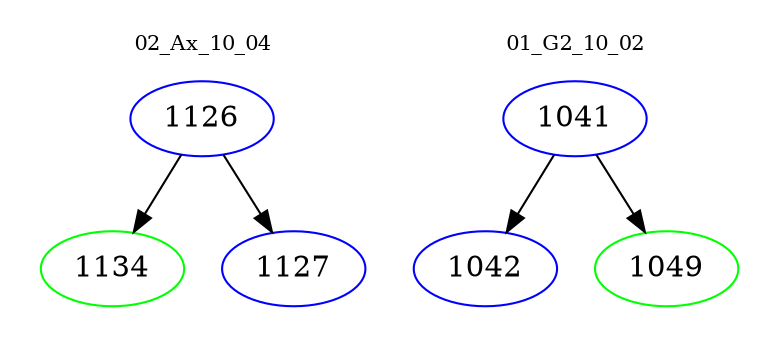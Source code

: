 digraph{
subgraph cluster_0 {
color = white
label = "02_Ax_10_04";
fontsize=10;
T0_1126 [label="1126", color="blue"]
T0_1126 -> T0_1134 [color="black"]
T0_1134 [label="1134", color="green"]
T0_1126 -> T0_1127 [color="black"]
T0_1127 [label="1127", color="blue"]
}
subgraph cluster_1 {
color = white
label = "01_G2_10_02";
fontsize=10;
T1_1041 [label="1041", color="blue"]
T1_1041 -> T1_1042 [color="black"]
T1_1042 [label="1042", color="blue"]
T1_1041 -> T1_1049 [color="black"]
T1_1049 [label="1049", color="green"]
}
}

